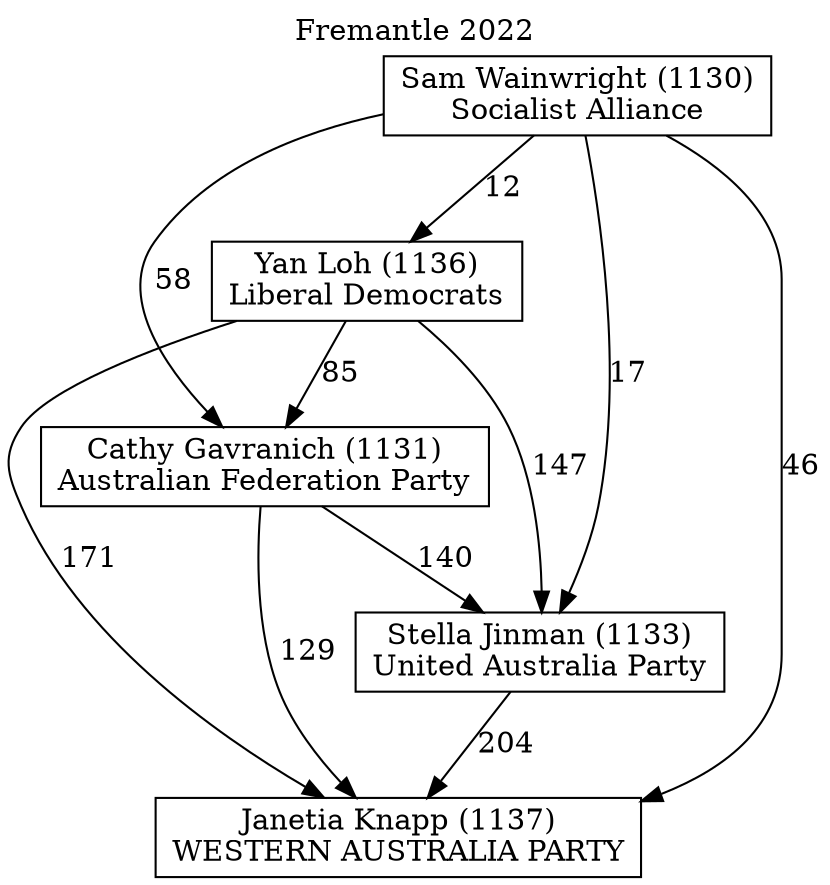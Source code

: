 // House preference flow
digraph "Janetia Knapp (1137)_Fremantle_2022" {
	graph [label="Fremantle 2022" labelloc=t mclimit=10]
	node [shape=box]
	"Janetia Knapp (1137)" [label="Janetia Knapp (1137)
WESTERN AUSTRALIA PARTY"]
	"Stella Jinman (1133)" [label="Stella Jinman (1133)
United Australia Party"]
	"Cathy Gavranich (1131)" [label="Cathy Gavranich (1131)
Australian Federation Party"]
	"Yan Loh (1136)" [label="Yan Loh (1136)
Liberal Democrats"]
	"Sam Wainwright (1130)" [label="Sam Wainwright (1130)
Socialist Alliance"]
	"Stella Jinman (1133)" -> "Janetia Knapp (1137)" [label=204]
	"Cathy Gavranich (1131)" -> "Stella Jinman (1133)" [label=140]
	"Yan Loh (1136)" -> "Cathy Gavranich (1131)" [label=85]
	"Sam Wainwright (1130)" -> "Yan Loh (1136)" [label=12]
	"Cathy Gavranich (1131)" -> "Janetia Knapp (1137)" [label=129]
	"Yan Loh (1136)" -> "Janetia Knapp (1137)" [label=171]
	"Sam Wainwright (1130)" -> "Janetia Knapp (1137)" [label=46]
	"Sam Wainwright (1130)" -> "Cathy Gavranich (1131)" [label=58]
	"Yan Loh (1136)" -> "Stella Jinman (1133)" [label=147]
	"Sam Wainwright (1130)" -> "Stella Jinman (1133)" [label=17]
}
